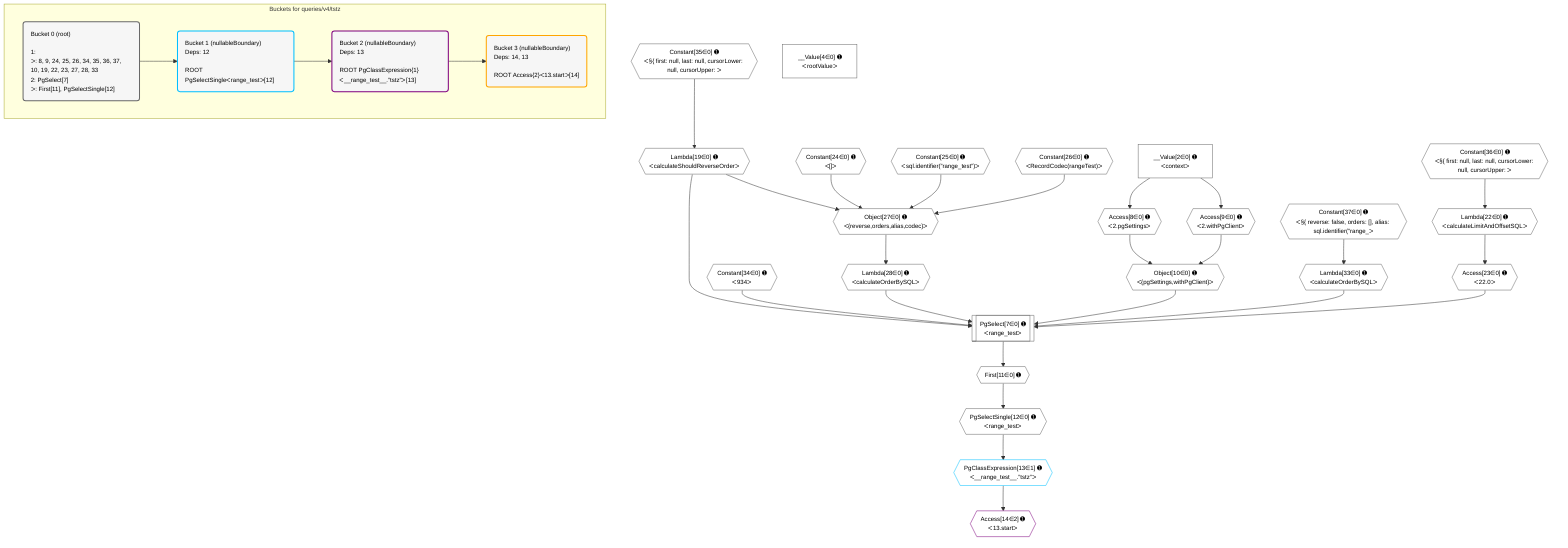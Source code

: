 %%{init: {'themeVariables': { 'fontSize': '12px'}}}%%
graph TD
    classDef path fill:#eee,stroke:#000,color:#000
    classDef plan fill:#fff,stroke-width:1px,color:#000
    classDef itemplan fill:#fff,stroke-width:2px,color:#000
    classDef unbatchedplan fill:#dff,stroke-width:1px,color:#000
    classDef sideeffectplan fill:#fcc,stroke-width:2px,color:#000
    classDef bucket fill:#f6f6f6,color:#000,stroke-width:2px,text-align:left


    %% plan dependencies
    PgSelect7[["PgSelect[7∈0] ➊<br />ᐸrange_testᐳ"]]:::plan
    Object10{{"Object[10∈0] ➊<br />ᐸ{pgSettings,withPgClient}ᐳ"}}:::plan
    Constant34{{"Constant[34∈0] ➊<br />ᐸ934ᐳ"}}:::plan
    Lambda19{{"Lambda[19∈0] ➊<br />ᐸcalculateShouldReverseOrderᐳ"}}:::plan
    Access23{{"Access[23∈0] ➊<br />ᐸ22.0ᐳ"}}:::plan
    Lambda28{{"Lambda[28∈0] ➊<br />ᐸcalculateOrderBySQLᐳ"}}:::plan
    Lambda33{{"Lambda[33∈0] ➊<br />ᐸcalculateOrderBySQLᐳ"}}:::plan
    Object10 & Constant34 & Lambda19 & Access23 & Lambda28 & Lambda33 --> PgSelect7
    Object27{{"Object[27∈0] ➊<br />ᐸ{reverse,orders,alias,codec}ᐳ"}}:::plan
    Constant24{{"Constant[24∈0] ➊<br />ᐸ[]ᐳ"}}:::plan
    Constant25{{"Constant[25∈0] ➊<br />ᐸsql.identifier(”range_test”)ᐳ"}}:::plan
    Constant26{{"Constant[26∈0] ➊<br />ᐸRecordCodec(rangeTest)ᐳ"}}:::plan
    Lambda19 & Constant24 & Constant25 & Constant26 --> Object27
    Access8{{"Access[8∈0] ➊<br />ᐸ2.pgSettingsᐳ"}}:::plan
    Access9{{"Access[9∈0] ➊<br />ᐸ2.withPgClientᐳ"}}:::plan
    Access8 & Access9 --> Object10
    __Value2["__Value[2∈0] ➊<br />ᐸcontextᐳ"]:::plan
    __Value2 --> Access8
    __Value2 --> Access9
    First11{{"First[11∈0] ➊"}}:::plan
    PgSelect7 --> First11
    PgSelectSingle12{{"PgSelectSingle[12∈0] ➊<br />ᐸrange_testᐳ"}}:::plan
    First11 --> PgSelectSingle12
    Constant35{{"Constant[35∈0] ➊<br />ᐸ§{ first: null, last: null, cursorLower: null, cursorUpper: ᐳ"}}:::plan
    Constant35 --> Lambda19
    Lambda22{{"Lambda[22∈0] ➊<br />ᐸcalculateLimitAndOffsetSQLᐳ"}}:::plan
    Constant36{{"Constant[36∈0] ➊<br />ᐸ§{ first: null, last: null, cursorLower: null, cursorUpper: ᐳ"}}:::plan
    Constant36 --> Lambda22
    Lambda22 --> Access23
    Object27 --> Lambda28
    Constant37{{"Constant[37∈0] ➊<br />ᐸ§{ reverse: false, orders: [], alias: sql.identifier(”range_ᐳ"}}:::plan
    Constant37 --> Lambda33
    __Value4["__Value[4∈0] ➊<br />ᐸrootValueᐳ"]:::plan
    PgClassExpression13{{"PgClassExpression[13∈1] ➊<br />ᐸ__range_test__.”tstz”ᐳ"}}:::plan
    PgSelectSingle12 --> PgClassExpression13
    Access14{{"Access[14∈2] ➊<br />ᐸ13.startᐳ"}}:::plan
    PgClassExpression13 --> Access14

    %% define steps

    subgraph "Buckets for queries/v4/tstz"
    Bucket0("Bucket 0 (root)<br /><br />1: <br />ᐳ: 8, 9, 24, 25, 26, 34, 35, 36, 37, 10, 19, 22, 23, 27, 28, 33<br />2: PgSelect[7]<br />ᐳ: First[11], PgSelectSingle[12]"):::bucket
    classDef bucket0 stroke:#696969
    class Bucket0,__Value2,__Value4,PgSelect7,Access8,Access9,Object10,First11,PgSelectSingle12,Lambda19,Lambda22,Access23,Constant24,Constant25,Constant26,Object27,Lambda28,Lambda33,Constant34,Constant35,Constant36,Constant37 bucket0
    Bucket1("Bucket 1 (nullableBoundary)<br />Deps: 12<br /><br />ROOT PgSelectSingleᐸrange_testᐳ[12]"):::bucket
    classDef bucket1 stroke:#00bfff
    class Bucket1,PgClassExpression13 bucket1
    Bucket2("Bucket 2 (nullableBoundary)<br />Deps: 13<br /><br />ROOT PgClassExpression{1}ᐸ__range_test__.”tstz”ᐳ[13]"):::bucket
    classDef bucket2 stroke:#7f007f
    class Bucket2,Access14 bucket2
    Bucket3("Bucket 3 (nullableBoundary)<br />Deps: 14, 13<br /><br />ROOT Access{2}ᐸ13.startᐳ[14]"):::bucket
    classDef bucket3 stroke:#ffa500
    class Bucket3 bucket3
    Bucket0 --> Bucket1
    Bucket1 --> Bucket2
    Bucket2 --> Bucket3
    end